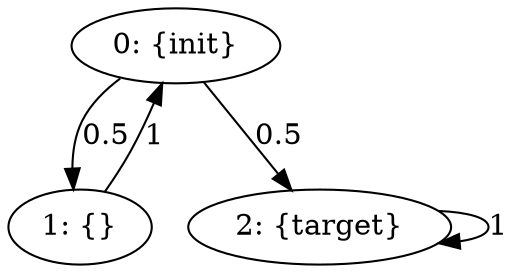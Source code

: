 digraph model {
	0 [ label = "0: {init}" ];
	1 [ label = "1: {}" ];
	2 [ label = "2: {target}" ];
	0 -> 1 [ label= "0.5" ];
	0 -> 2 [ label= "0.5" ];
	1 -> 0 [ label= "1" ];
	2 -> 2 [ label= "1" ];
}

